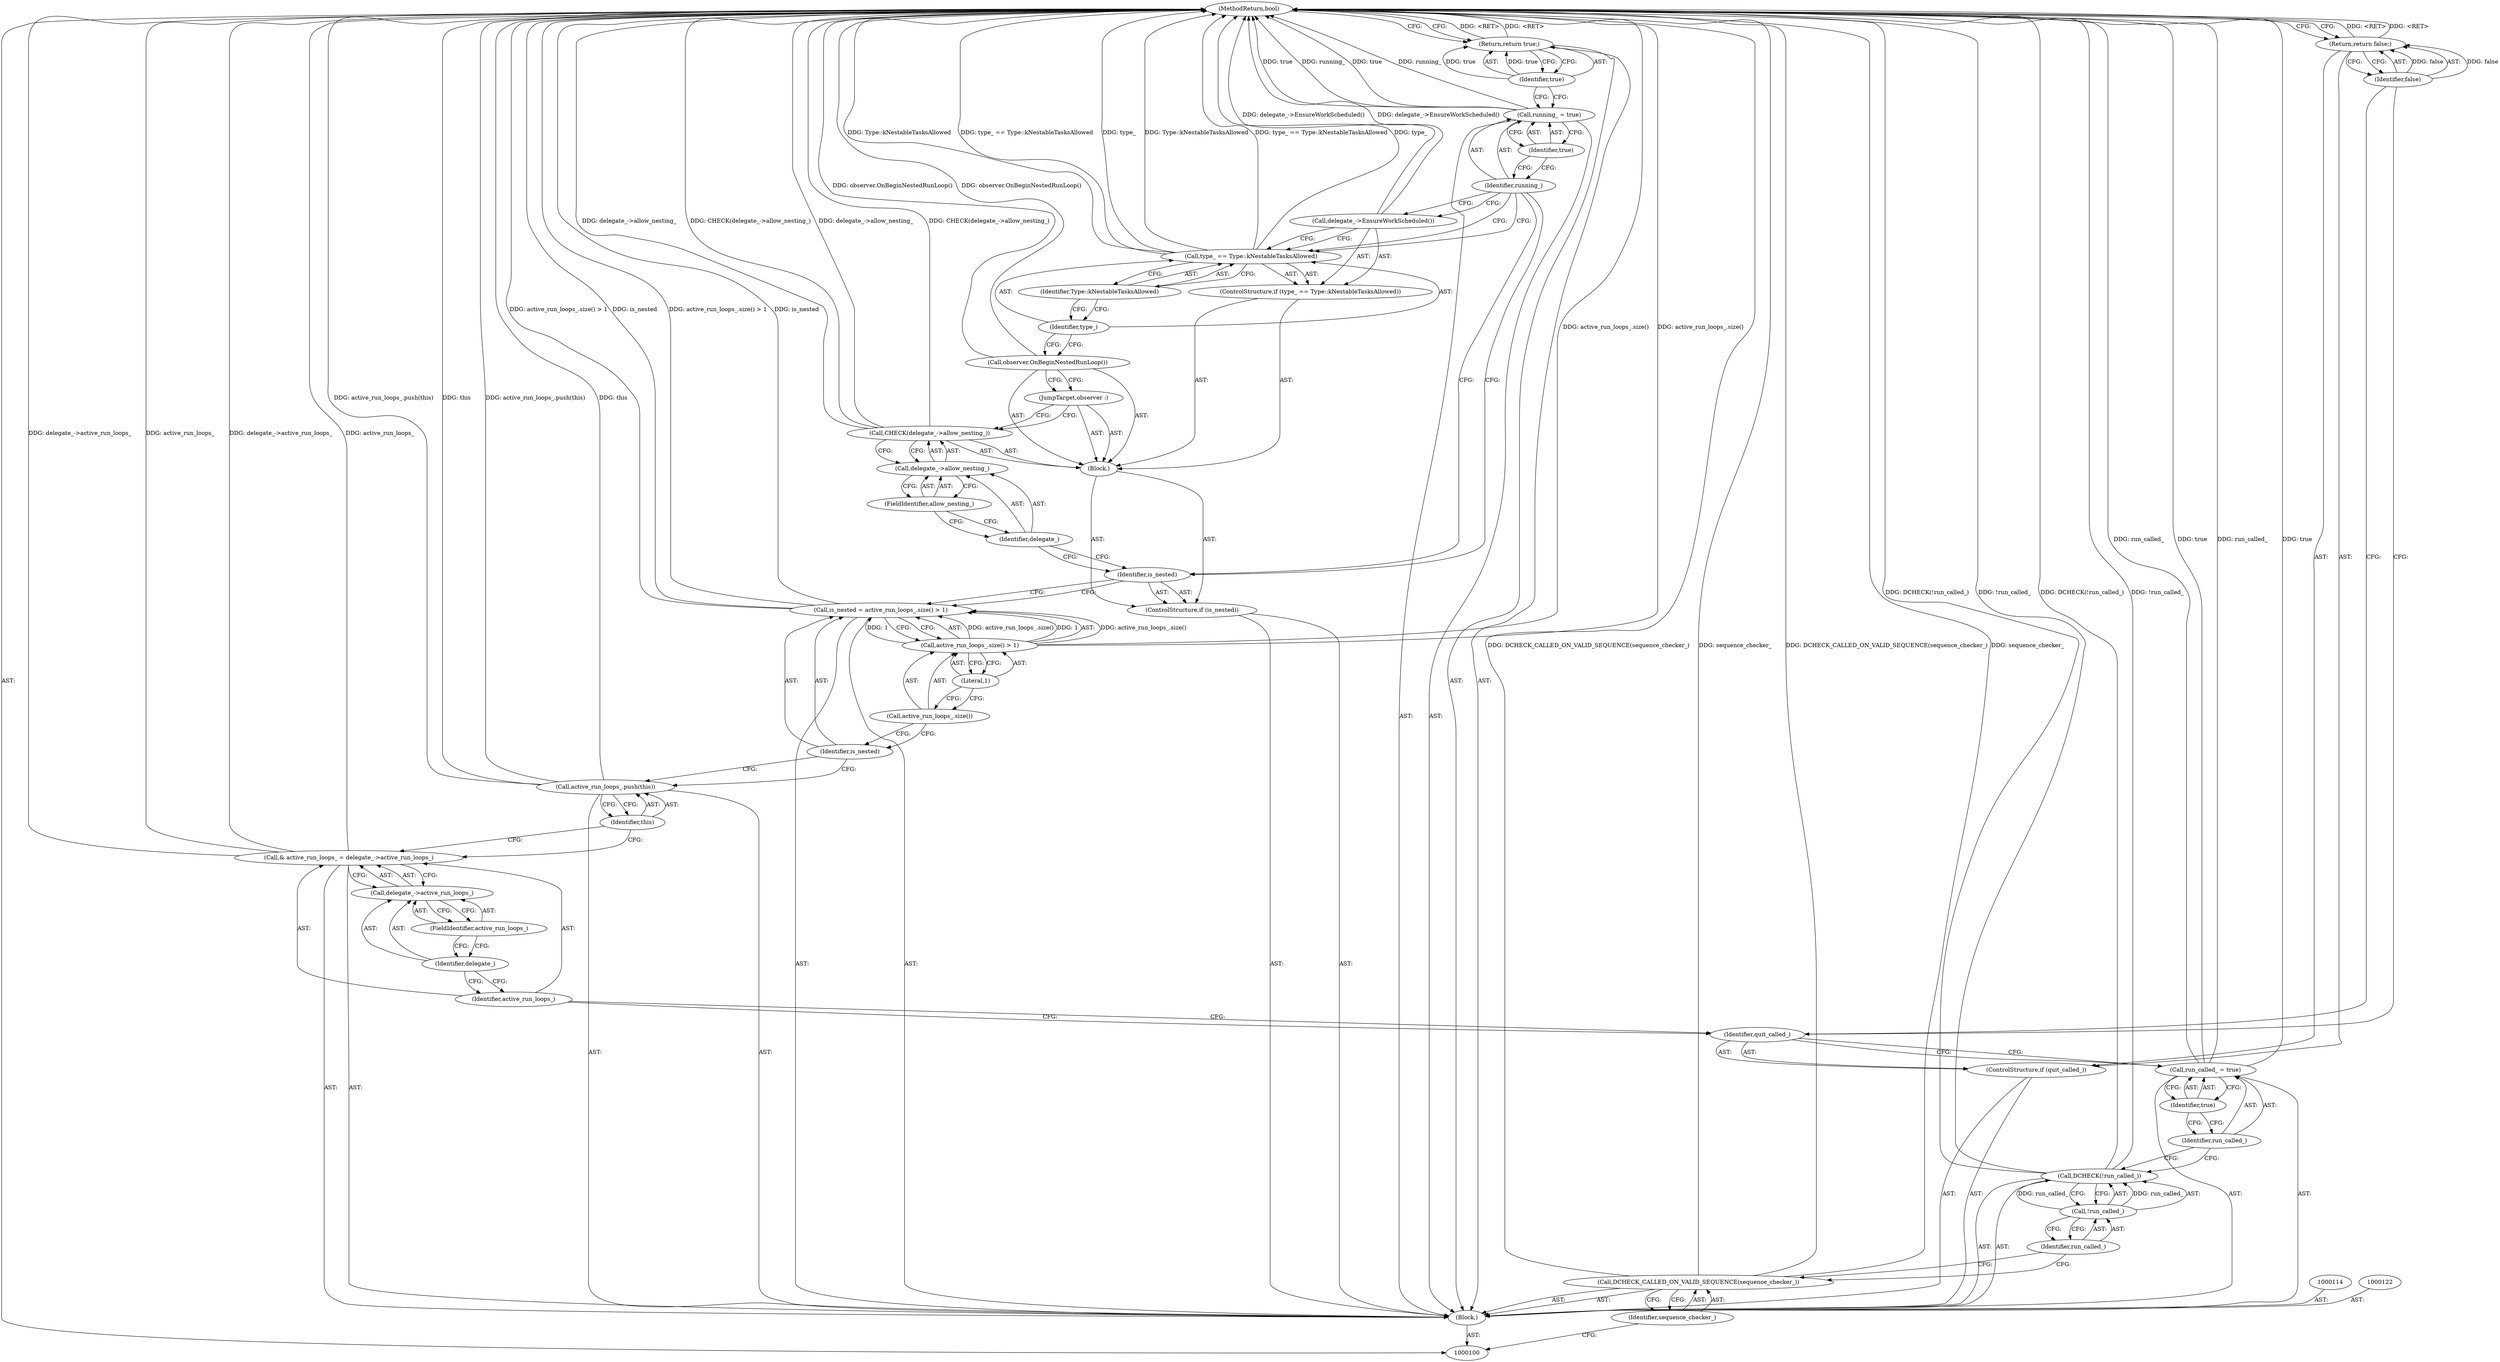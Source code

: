 digraph "0_Chrome_3ff403eecdd23a39853a4ebca52023fbba6c5d00_4" {
"1000147" [label="(MethodReturn,bool)"];
"1000101" [label="(Block,)"];
"1000113" [label="(Identifier,false)"];
"1000112" [label="(Return,return false;)"];
"1000117" [label="(Call,delegate_->active_run_loops_)"];
"1000118" [label="(Identifier,delegate_)"];
"1000119" [label="(FieldIdentifier,active_run_loops_)"];
"1000115" [label="(Call,& active_run_loops_ = delegate_->active_run_loops_)"];
"1000116" [label="(Identifier,active_run_loops_)"];
"1000120" [label="(Call,active_run_loops_.push(this))"];
"1000121" [label="(Identifier,this)"];
"1000123" [label="(Call,is_nested = active_run_loops_.size() > 1)"];
"1000124" [label="(Identifier,is_nested)"];
"1000125" [label="(Call,active_run_loops_.size() > 1)"];
"1000126" [label="(Call,active_run_loops_.size())"];
"1000127" [label="(Literal,1)"];
"1000130" [label="(Block,)"];
"1000128" [label="(ControlStructure,if (is_nested))"];
"1000129" [label="(Identifier,is_nested)"];
"1000132" [label="(Call,delegate_->allow_nesting_)"];
"1000133" [label="(Identifier,delegate_)"];
"1000134" [label="(FieldIdentifier,allow_nesting_)"];
"1000131" [label="(Call,CHECK(delegate_->allow_nesting_))"];
"1000135" [label="(JumpTarget,observer :)"];
"1000102" [label="(Call,DCHECK_CALLED_ON_VALID_SEQUENCE(sequence_checker_))"];
"1000103" [label="(Identifier,sequence_checker_)"];
"1000136" [label="(Call,observer.OnBeginNestedRunLoop())"];
"1000140" [label="(Identifier,Type::kNestableTasksAllowed)"];
"1000137" [label="(ControlStructure,if (type_ == Type::kNestableTasksAllowed))"];
"1000138" [label="(Call,type_ == Type::kNestableTasksAllowed)"];
"1000139" [label="(Identifier,type_)"];
"1000141" [label="(Call,delegate_->EnsureWorkScheduled())"];
"1000144" [label="(Identifier,true)"];
"1000142" [label="(Call,running_ = true)"];
"1000143" [label="(Identifier,running_)"];
"1000145" [label="(Return,return true;)"];
"1000146" [label="(Identifier,true)"];
"1000106" [label="(Identifier,run_called_)"];
"1000104" [label="(Call,DCHECK(!run_called_))"];
"1000105" [label="(Call,!run_called_)"];
"1000109" [label="(Identifier,true)"];
"1000107" [label="(Call,run_called_ = true)"];
"1000108" [label="(Identifier,run_called_)"];
"1000110" [label="(ControlStructure,if (quit_called_))"];
"1000111" [label="(Identifier,quit_called_)"];
"1000147" -> "1000100"  [label="AST: "];
"1000147" -> "1000112"  [label="CFG: "];
"1000147" -> "1000145"  [label="CFG: "];
"1000145" -> "1000147"  [label="DDG: <RET>"];
"1000115" -> "1000147"  [label="DDG: delegate_->active_run_loops_"];
"1000115" -> "1000147"  [label="DDG: active_run_loops_"];
"1000125" -> "1000147"  [label="DDG: active_run_loops_.size()"];
"1000123" -> "1000147"  [label="DDG: active_run_loops_.size() > 1"];
"1000123" -> "1000147"  [label="DDG: is_nested"];
"1000107" -> "1000147"  [label="DDG: run_called_"];
"1000107" -> "1000147"  [label="DDG: true"];
"1000104" -> "1000147"  [label="DDG: DCHECK(!run_called_)"];
"1000104" -> "1000147"  [label="DDG: !run_called_"];
"1000138" -> "1000147"  [label="DDG: Type::kNestableTasksAllowed"];
"1000138" -> "1000147"  [label="DDG: type_ == Type::kNestableTasksAllowed"];
"1000138" -> "1000147"  [label="DDG: type_"];
"1000102" -> "1000147"  [label="DDG: DCHECK_CALLED_ON_VALID_SEQUENCE(sequence_checker_)"];
"1000102" -> "1000147"  [label="DDG: sequence_checker_"];
"1000120" -> "1000147"  [label="DDG: active_run_loops_.push(this)"];
"1000120" -> "1000147"  [label="DDG: this"];
"1000131" -> "1000147"  [label="DDG: delegate_->allow_nesting_"];
"1000131" -> "1000147"  [label="DDG: CHECK(delegate_->allow_nesting_)"];
"1000141" -> "1000147"  [label="DDG: delegate_->EnsureWorkScheduled()"];
"1000142" -> "1000147"  [label="DDG: true"];
"1000142" -> "1000147"  [label="DDG: running_"];
"1000136" -> "1000147"  [label="DDG: observer.OnBeginNestedRunLoop()"];
"1000112" -> "1000147"  [label="DDG: <RET>"];
"1000101" -> "1000100"  [label="AST: "];
"1000102" -> "1000101"  [label="AST: "];
"1000104" -> "1000101"  [label="AST: "];
"1000107" -> "1000101"  [label="AST: "];
"1000110" -> "1000101"  [label="AST: "];
"1000114" -> "1000101"  [label="AST: "];
"1000115" -> "1000101"  [label="AST: "];
"1000120" -> "1000101"  [label="AST: "];
"1000122" -> "1000101"  [label="AST: "];
"1000123" -> "1000101"  [label="AST: "];
"1000128" -> "1000101"  [label="AST: "];
"1000142" -> "1000101"  [label="AST: "];
"1000145" -> "1000101"  [label="AST: "];
"1000113" -> "1000112"  [label="AST: "];
"1000113" -> "1000111"  [label="CFG: "];
"1000112" -> "1000113"  [label="CFG: "];
"1000113" -> "1000112"  [label="DDG: false"];
"1000112" -> "1000110"  [label="AST: "];
"1000112" -> "1000113"  [label="CFG: "];
"1000113" -> "1000112"  [label="AST: "];
"1000147" -> "1000112"  [label="CFG: "];
"1000112" -> "1000147"  [label="DDG: <RET>"];
"1000113" -> "1000112"  [label="DDG: false"];
"1000117" -> "1000115"  [label="AST: "];
"1000117" -> "1000119"  [label="CFG: "];
"1000118" -> "1000117"  [label="AST: "];
"1000119" -> "1000117"  [label="AST: "];
"1000115" -> "1000117"  [label="CFG: "];
"1000118" -> "1000117"  [label="AST: "];
"1000118" -> "1000116"  [label="CFG: "];
"1000119" -> "1000118"  [label="CFG: "];
"1000119" -> "1000117"  [label="AST: "];
"1000119" -> "1000118"  [label="CFG: "];
"1000117" -> "1000119"  [label="CFG: "];
"1000115" -> "1000101"  [label="AST: "];
"1000115" -> "1000117"  [label="CFG: "];
"1000116" -> "1000115"  [label="AST: "];
"1000117" -> "1000115"  [label="AST: "];
"1000121" -> "1000115"  [label="CFG: "];
"1000115" -> "1000147"  [label="DDG: delegate_->active_run_loops_"];
"1000115" -> "1000147"  [label="DDG: active_run_loops_"];
"1000116" -> "1000115"  [label="AST: "];
"1000116" -> "1000111"  [label="CFG: "];
"1000118" -> "1000116"  [label="CFG: "];
"1000120" -> "1000101"  [label="AST: "];
"1000120" -> "1000121"  [label="CFG: "];
"1000121" -> "1000120"  [label="AST: "];
"1000124" -> "1000120"  [label="CFG: "];
"1000120" -> "1000147"  [label="DDG: active_run_loops_.push(this)"];
"1000120" -> "1000147"  [label="DDG: this"];
"1000121" -> "1000120"  [label="AST: "];
"1000121" -> "1000115"  [label="CFG: "];
"1000120" -> "1000121"  [label="CFG: "];
"1000123" -> "1000101"  [label="AST: "];
"1000123" -> "1000125"  [label="CFG: "];
"1000124" -> "1000123"  [label="AST: "];
"1000125" -> "1000123"  [label="AST: "];
"1000129" -> "1000123"  [label="CFG: "];
"1000123" -> "1000147"  [label="DDG: active_run_loops_.size() > 1"];
"1000123" -> "1000147"  [label="DDG: is_nested"];
"1000125" -> "1000123"  [label="DDG: active_run_loops_.size()"];
"1000125" -> "1000123"  [label="DDG: 1"];
"1000124" -> "1000123"  [label="AST: "];
"1000124" -> "1000120"  [label="CFG: "];
"1000126" -> "1000124"  [label="CFG: "];
"1000125" -> "1000123"  [label="AST: "];
"1000125" -> "1000127"  [label="CFG: "];
"1000126" -> "1000125"  [label="AST: "];
"1000127" -> "1000125"  [label="AST: "];
"1000123" -> "1000125"  [label="CFG: "];
"1000125" -> "1000147"  [label="DDG: active_run_loops_.size()"];
"1000125" -> "1000123"  [label="DDG: active_run_loops_.size()"];
"1000125" -> "1000123"  [label="DDG: 1"];
"1000126" -> "1000125"  [label="AST: "];
"1000126" -> "1000124"  [label="CFG: "];
"1000127" -> "1000126"  [label="CFG: "];
"1000127" -> "1000125"  [label="AST: "];
"1000127" -> "1000126"  [label="CFG: "];
"1000125" -> "1000127"  [label="CFG: "];
"1000130" -> "1000128"  [label="AST: "];
"1000131" -> "1000130"  [label="AST: "];
"1000135" -> "1000130"  [label="AST: "];
"1000136" -> "1000130"  [label="AST: "];
"1000137" -> "1000130"  [label="AST: "];
"1000128" -> "1000101"  [label="AST: "];
"1000129" -> "1000128"  [label="AST: "];
"1000130" -> "1000128"  [label="AST: "];
"1000129" -> "1000128"  [label="AST: "];
"1000129" -> "1000123"  [label="CFG: "];
"1000133" -> "1000129"  [label="CFG: "];
"1000143" -> "1000129"  [label="CFG: "];
"1000132" -> "1000131"  [label="AST: "];
"1000132" -> "1000134"  [label="CFG: "];
"1000133" -> "1000132"  [label="AST: "];
"1000134" -> "1000132"  [label="AST: "];
"1000131" -> "1000132"  [label="CFG: "];
"1000133" -> "1000132"  [label="AST: "];
"1000133" -> "1000129"  [label="CFG: "];
"1000134" -> "1000133"  [label="CFG: "];
"1000134" -> "1000132"  [label="AST: "];
"1000134" -> "1000133"  [label="CFG: "];
"1000132" -> "1000134"  [label="CFG: "];
"1000131" -> "1000130"  [label="AST: "];
"1000131" -> "1000132"  [label="CFG: "];
"1000132" -> "1000131"  [label="AST: "];
"1000135" -> "1000131"  [label="CFG: "];
"1000131" -> "1000147"  [label="DDG: delegate_->allow_nesting_"];
"1000131" -> "1000147"  [label="DDG: CHECK(delegate_->allow_nesting_)"];
"1000135" -> "1000130"  [label="AST: "];
"1000135" -> "1000131"  [label="CFG: "];
"1000136" -> "1000135"  [label="CFG: "];
"1000102" -> "1000101"  [label="AST: "];
"1000102" -> "1000103"  [label="CFG: "];
"1000103" -> "1000102"  [label="AST: "];
"1000106" -> "1000102"  [label="CFG: "];
"1000102" -> "1000147"  [label="DDG: DCHECK_CALLED_ON_VALID_SEQUENCE(sequence_checker_)"];
"1000102" -> "1000147"  [label="DDG: sequence_checker_"];
"1000103" -> "1000102"  [label="AST: "];
"1000103" -> "1000100"  [label="CFG: "];
"1000102" -> "1000103"  [label="CFG: "];
"1000136" -> "1000130"  [label="AST: "];
"1000136" -> "1000135"  [label="CFG: "];
"1000139" -> "1000136"  [label="CFG: "];
"1000136" -> "1000147"  [label="DDG: observer.OnBeginNestedRunLoop()"];
"1000140" -> "1000138"  [label="AST: "];
"1000140" -> "1000139"  [label="CFG: "];
"1000138" -> "1000140"  [label="CFG: "];
"1000137" -> "1000130"  [label="AST: "];
"1000138" -> "1000137"  [label="AST: "];
"1000141" -> "1000137"  [label="AST: "];
"1000138" -> "1000137"  [label="AST: "];
"1000138" -> "1000140"  [label="CFG: "];
"1000139" -> "1000138"  [label="AST: "];
"1000140" -> "1000138"  [label="AST: "];
"1000141" -> "1000138"  [label="CFG: "];
"1000143" -> "1000138"  [label="CFG: "];
"1000138" -> "1000147"  [label="DDG: Type::kNestableTasksAllowed"];
"1000138" -> "1000147"  [label="DDG: type_ == Type::kNestableTasksAllowed"];
"1000138" -> "1000147"  [label="DDG: type_"];
"1000139" -> "1000138"  [label="AST: "];
"1000139" -> "1000136"  [label="CFG: "];
"1000140" -> "1000139"  [label="CFG: "];
"1000141" -> "1000137"  [label="AST: "];
"1000141" -> "1000138"  [label="CFG: "];
"1000143" -> "1000141"  [label="CFG: "];
"1000141" -> "1000147"  [label="DDG: delegate_->EnsureWorkScheduled()"];
"1000144" -> "1000142"  [label="AST: "];
"1000144" -> "1000143"  [label="CFG: "];
"1000142" -> "1000144"  [label="CFG: "];
"1000142" -> "1000101"  [label="AST: "];
"1000142" -> "1000144"  [label="CFG: "];
"1000143" -> "1000142"  [label="AST: "];
"1000144" -> "1000142"  [label="AST: "];
"1000146" -> "1000142"  [label="CFG: "];
"1000142" -> "1000147"  [label="DDG: true"];
"1000142" -> "1000147"  [label="DDG: running_"];
"1000143" -> "1000142"  [label="AST: "];
"1000143" -> "1000141"  [label="CFG: "];
"1000143" -> "1000138"  [label="CFG: "];
"1000143" -> "1000129"  [label="CFG: "];
"1000144" -> "1000143"  [label="CFG: "];
"1000145" -> "1000101"  [label="AST: "];
"1000145" -> "1000146"  [label="CFG: "];
"1000146" -> "1000145"  [label="AST: "];
"1000147" -> "1000145"  [label="CFG: "];
"1000145" -> "1000147"  [label="DDG: <RET>"];
"1000146" -> "1000145"  [label="DDG: true"];
"1000146" -> "1000145"  [label="AST: "];
"1000146" -> "1000142"  [label="CFG: "];
"1000145" -> "1000146"  [label="CFG: "];
"1000146" -> "1000145"  [label="DDG: true"];
"1000106" -> "1000105"  [label="AST: "];
"1000106" -> "1000102"  [label="CFG: "];
"1000105" -> "1000106"  [label="CFG: "];
"1000104" -> "1000101"  [label="AST: "];
"1000104" -> "1000105"  [label="CFG: "];
"1000105" -> "1000104"  [label="AST: "];
"1000108" -> "1000104"  [label="CFG: "];
"1000104" -> "1000147"  [label="DDG: DCHECK(!run_called_)"];
"1000104" -> "1000147"  [label="DDG: !run_called_"];
"1000105" -> "1000104"  [label="DDG: run_called_"];
"1000105" -> "1000104"  [label="AST: "];
"1000105" -> "1000106"  [label="CFG: "];
"1000106" -> "1000105"  [label="AST: "];
"1000104" -> "1000105"  [label="CFG: "];
"1000105" -> "1000104"  [label="DDG: run_called_"];
"1000109" -> "1000107"  [label="AST: "];
"1000109" -> "1000108"  [label="CFG: "];
"1000107" -> "1000109"  [label="CFG: "];
"1000107" -> "1000101"  [label="AST: "];
"1000107" -> "1000109"  [label="CFG: "];
"1000108" -> "1000107"  [label="AST: "];
"1000109" -> "1000107"  [label="AST: "];
"1000111" -> "1000107"  [label="CFG: "];
"1000107" -> "1000147"  [label="DDG: run_called_"];
"1000107" -> "1000147"  [label="DDG: true"];
"1000108" -> "1000107"  [label="AST: "];
"1000108" -> "1000104"  [label="CFG: "];
"1000109" -> "1000108"  [label="CFG: "];
"1000110" -> "1000101"  [label="AST: "];
"1000111" -> "1000110"  [label="AST: "];
"1000112" -> "1000110"  [label="AST: "];
"1000111" -> "1000110"  [label="AST: "];
"1000111" -> "1000107"  [label="CFG: "];
"1000113" -> "1000111"  [label="CFG: "];
"1000116" -> "1000111"  [label="CFG: "];
}
